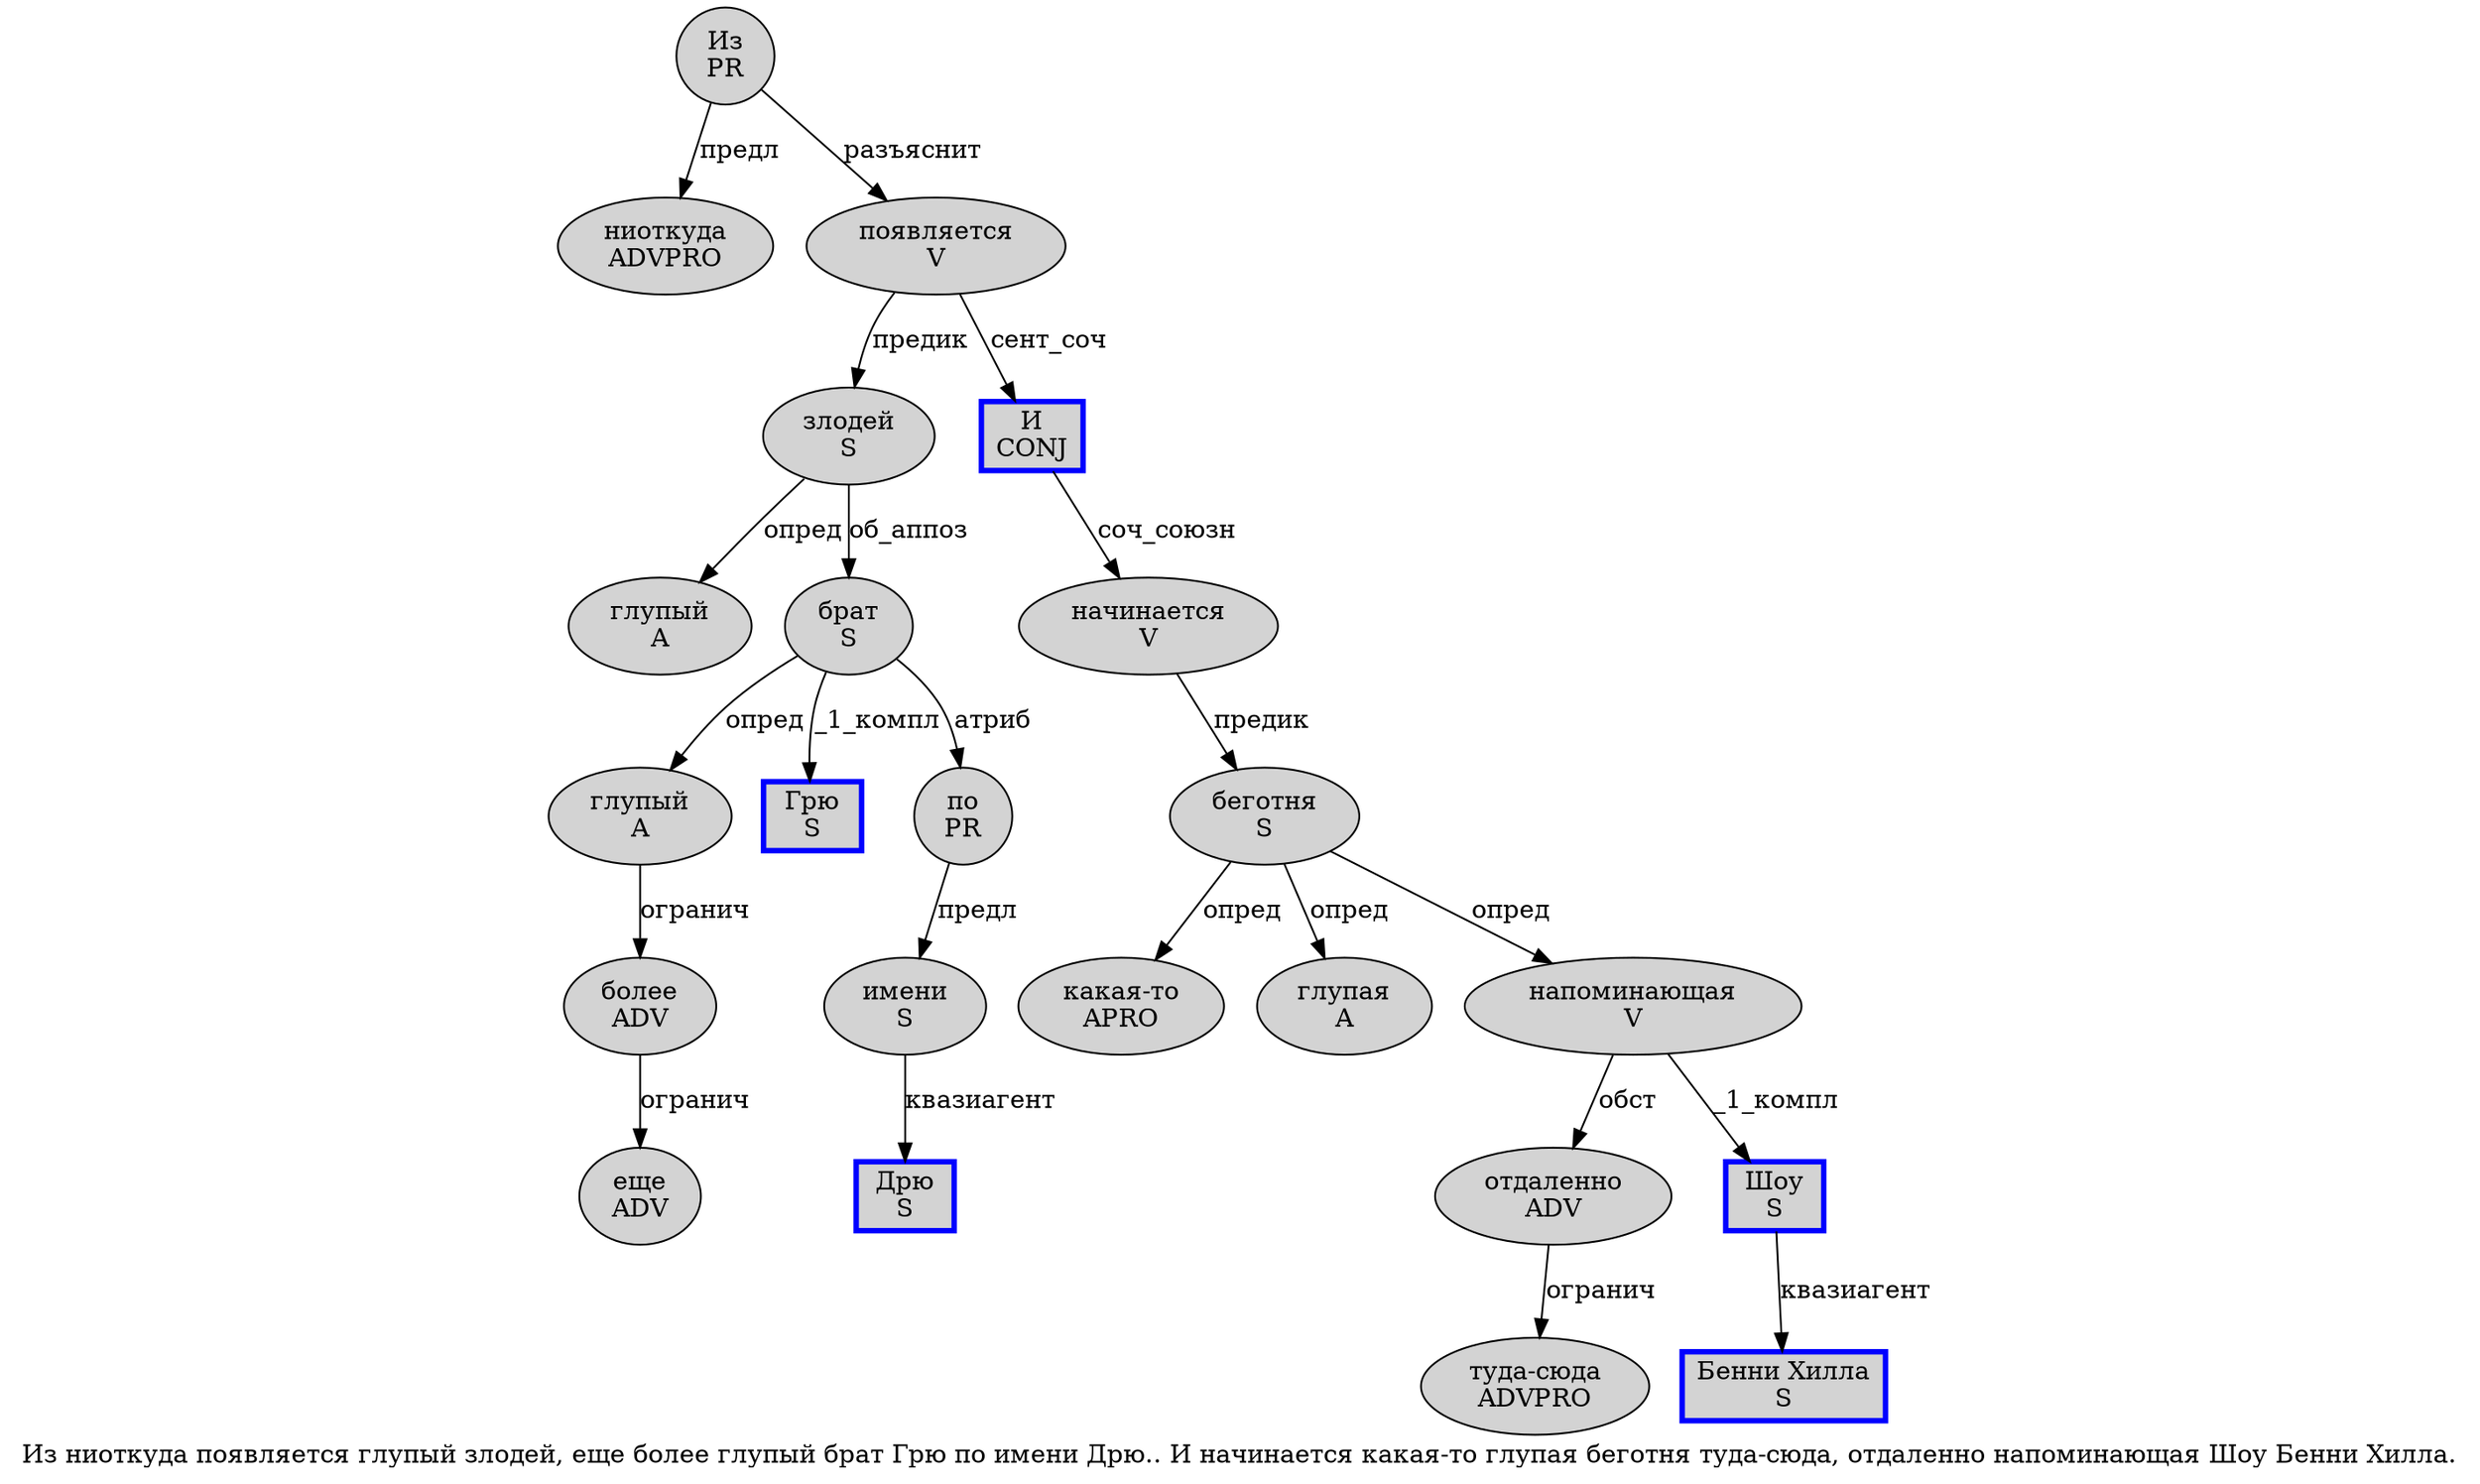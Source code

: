 digraph SENTENCE_2935 {
	graph [label="Из ниоткуда появляется глупый злодей, еще более глупый брат Грю по имени Дрю.. И начинается какая-то глупая беготня туда-сюда, отдаленно напоминающая Шоу Бенни Хилла."]
	node [style=filled]
		0 [label="Из
PR" color="" fillcolor=lightgray penwidth=1 shape=ellipse]
		1 [label="ниоткуда
ADVPRO" color="" fillcolor=lightgray penwidth=1 shape=ellipse]
		2 [label="появляется
V" color="" fillcolor=lightgray penwidth=1 shape=ellipse]
		3 [label="глупый
A" color="" fillcolor=lightgray penwidth=1 shape=ellipse]
		4 [label="злодей
S" color="" fillcolor=lightgray penwidth=1 shape=ellipse]
		6 [label="еще
ADV" color="" fillcolor=lightgray penwidth=1 shape=ellipse]
		7 [label="более
ADV" color="" fillcolor=lightgray penwidth=1 shape=ellipse]
		8 [label="глупый
A" color="" fillcolor=lightgray penwidth=1 shape=ellipse]
		9 [label="брат
S" color="" fillcolor=lightgray penwidth=1 shape=ellipse]
		10 [label="Грю
S" color=blue fillcolor=lightgray penwidth=3 shape=box]
		11 [label="по
PR" color="" fillcolor=lightgray penwidth=1 shape=ellipse]
		12 [label="имени
S" color="" fillcolor=lightgray penwidth=1 shape=ellipse]
		13 [label="Дрю
S" color=blue fillcolor=lightgray penwidth=3 shape=box]
		15 [label="И
CONJ" color=blue fillcolor=lightgray penwidth=3 shape=box]
		16 [label="начинается
V" color="" fillcolor=lightgray penwidth=1 shape=ellipse]
		17 [label="какая-то
APRO" color="" fillcolor=lightgray penwidth=1 shape=ellipse]
		18 [label="глупая
A" color="" fillcolor=lightgray penwidth=1 shape=ellipse]
		19 [label="беготня
S" color="" fillcolor=lightgray penwidth=1 shape=ellipse]
		20 [label="туда-сюда
ADVPRO" color="" fillcolor=lightgray penwidth=1 shape=ellipse]
		22 [label="отдаленно
ADV" color="" fillcolor=lightgray penwidth=1 shape=ellipse]
		23 [label="напоминающая
V" color="" fillcolor=lightgray penwidth=1 shape=ellipse]
		24 [label="Шоу
S" color=blue fillcolor=lightgray penwidth=3 shape=box]
		25 [label="Бенни Хилла
S" color=blue fillcolor=lightgray penwidth=3 shape=box]
			15 -> 16 [label="соч_союзн"]
			19 -> 17 [label="опред"]
			19 -> 18 [label="опред"]
			19 -> 23 [label="опред"]
			11 -> 12 [label="предл"]
			2 -> 4 [label="предик"]
			2 -> 15 [label="сент_соч"]
			16 -> 19 [label="предик"]
			23 -> 22 [label="обст"]
			23 -> 24 [label="_1_компл"]
			24 -> 25 [label="квазиагент"]
			9 -> 8 [label="опред"]
			9 -> 10 [label="_1_компл"]
			9 -> 11 [label="атриб"]
			0 -> 1 [label="предл"]
			0 -> 2 [label="разъяснит"]
			7 -> 6 [label="огранич"]
			8 -> 7 [label="огранич"]
			4 -> 3 [label="опред"]
			4 -> 9 [label="об_аппоз"]
			22 -> 20 [label="огранич"]
			12 -> 13 [label="квазиагент"]
}